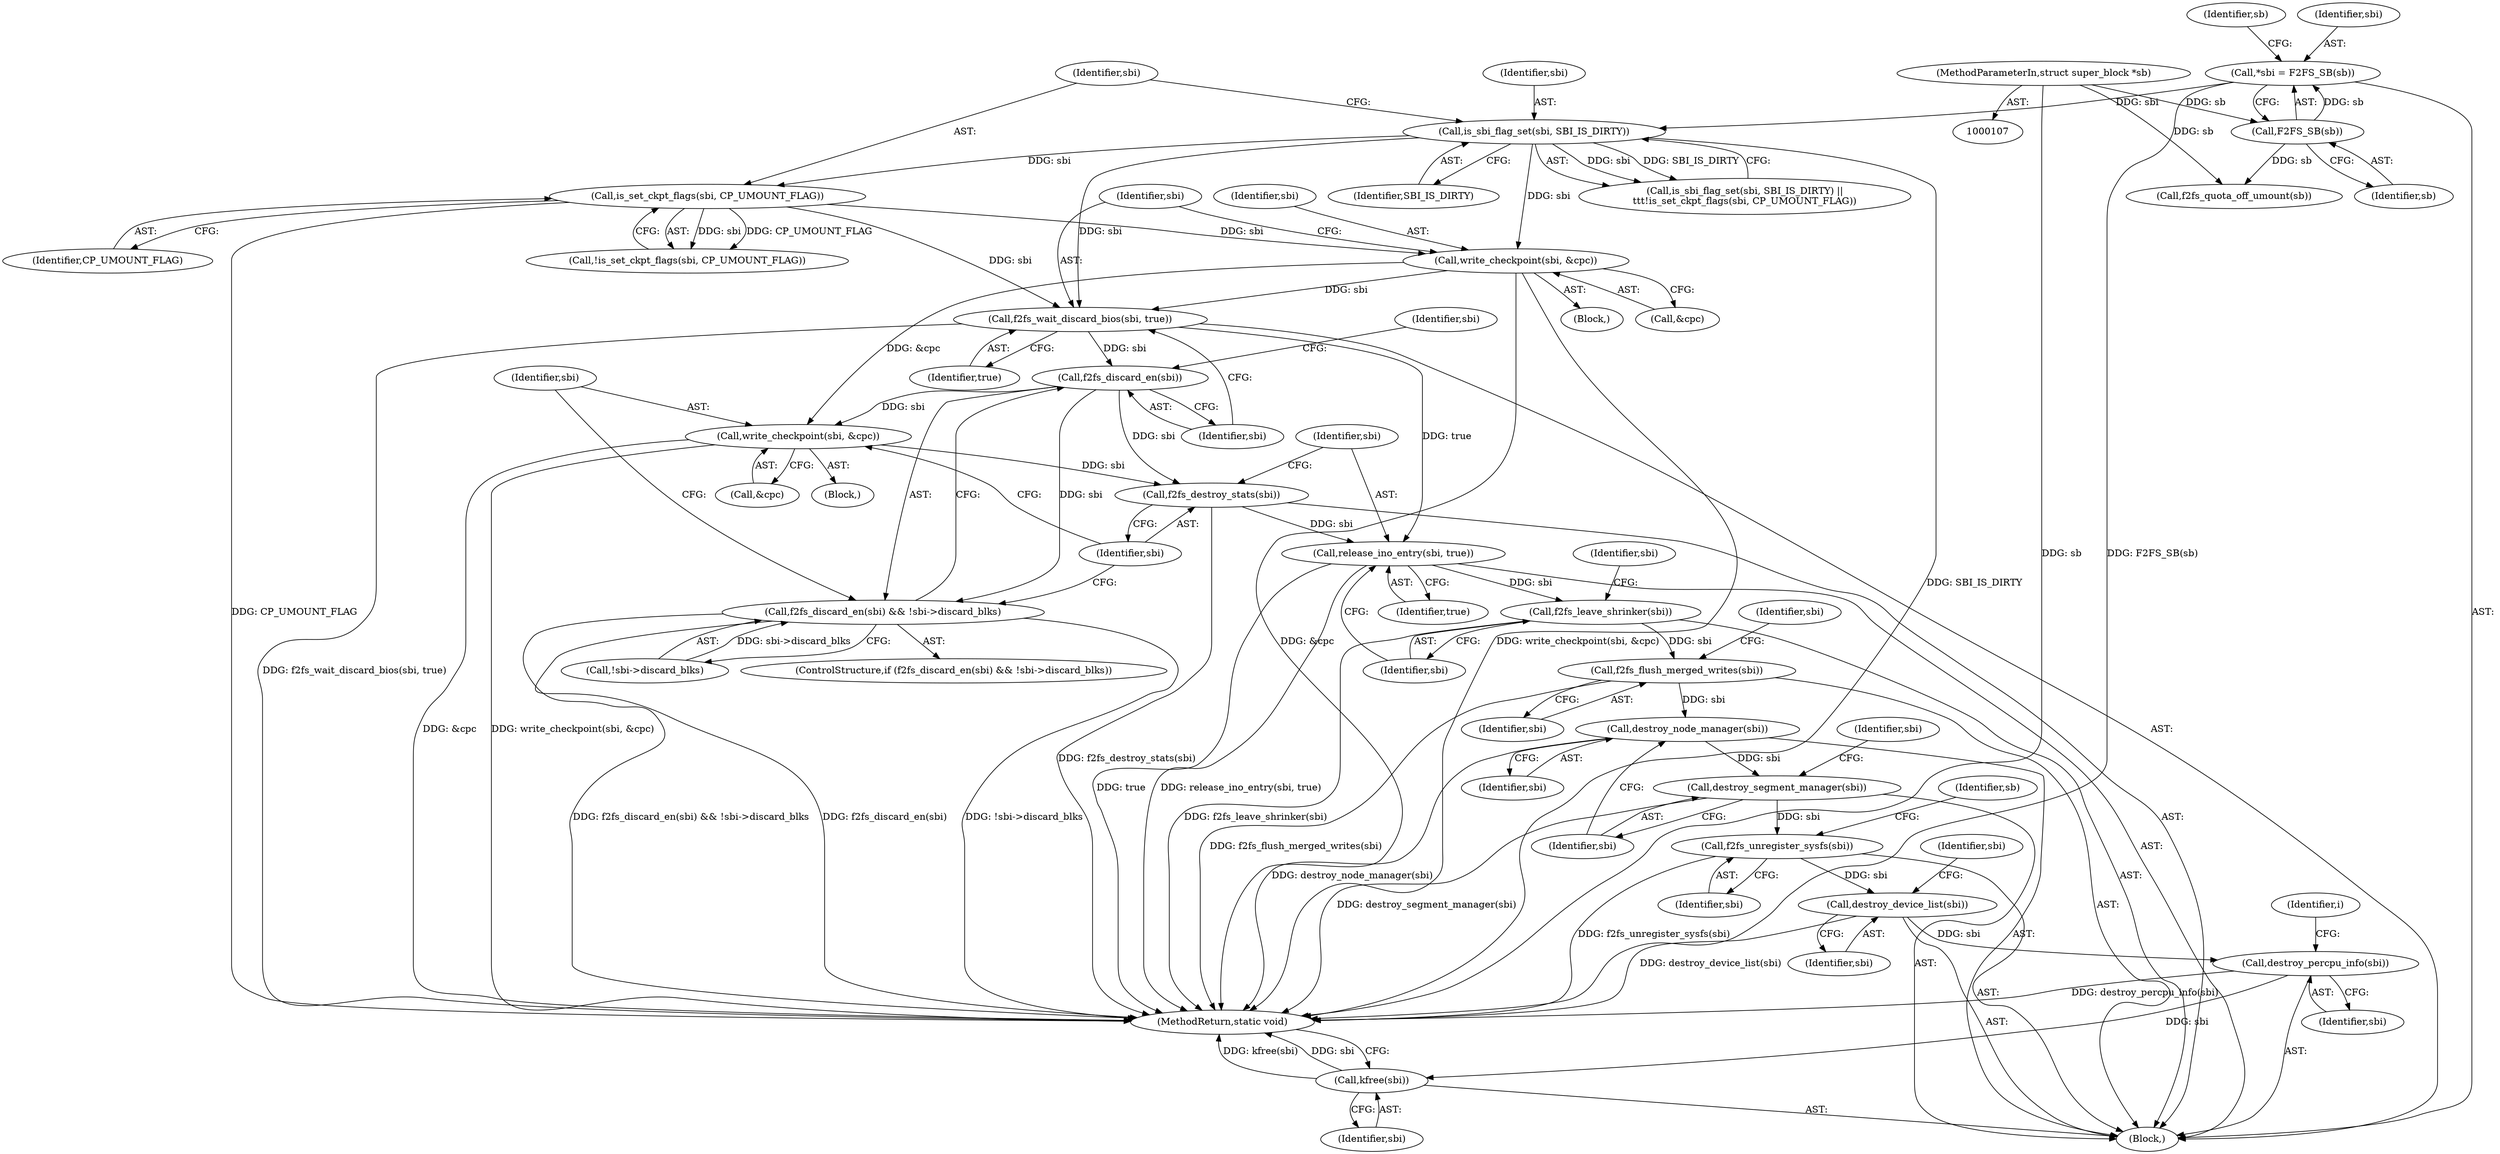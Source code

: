 digraph "0_linux_638164a2718f337ea224b747cf5977ef143166a4_1@API" {
"1000134" [label="(Call,write_checkpoint(sbi, &cpc))"];
"1000129" [label="(Call,is_set_ckpt_flags(sbi, CP_UMOUNT_FLAG))"];
"1000125" [label="(Call,is_sbi_flag_set(sbi, SBI_IS_DIRTY))"];
"1000111" [label="(Call,*sbi = F2FS_SB(sb))"];
"1000113" [label="(Call,F2FS_SB(sb))"];
"1000108" [label="(MethodParameterIn,struct super_block *sb)"];
"1000138" [label="(Call,f2fs_wait_discard_bios(sbi, true))"];
"1000143" [label="(Call,f2fs_discard_en(sbi))"];
"1000142" [label="(Call,f2fs_discard_en(sbi) && !sbi->discard_blks)"];
"1000151" [label="(Call,write_checkpoint(sbi, &cpc))"];
"1000155" [label="(Call,f2fs_destroy_stats(sbi))"];
"1000157" [label="(Call,release_ino_entry(sbi, true))"];
"1000160" [label="(Call,f2fs_leave_shrinker(sbi))"];
"1000167" [label="(Call,f2fs_flush_merged_writes(sbi))"];
"1000177" [label="(Call,destroy_node_manager(sbi))"];
"1000179" [label="(Call,destroy_segment_manager(sbi))"];
"1000185" [label="(Call,f2fs_unregister_sysfs(sbi))"];
"1000204" [label="(Call,destroy_device_list(sbi))"];
"1000225" [label="(Call,destroy_percpu_info(sbi))"];
"1000242" [label="(Call,kfree(sbi))"];
"1000126" [label="(Identifier,sbi)"];
"1000204" [label="(Call,destroy_device_list(sbi))"];
"1000167" [label="(Call,f2fs_flush_merged_writes(sbi))"];
"1000125" [label="(Call,is_sbi_flag_set(sbi, SBI_IS_DIRTY))"];
"1000178" [label="(Identifier,sbi)"];
"1000134" [label="(Call,write_checkpoint(sbi, &cpc))"];
"1000145" [label="(Call,!sbi->discard_blks)"];
"1000114" [label="(Identifier,sb)"];
"1000155" [label="(Call,f2fs_destroy_stats(sbi))"];
"1000127" [label="(Identifier,SBI_IS_DIRTY)"];
"1000229" [label="(Identifier,i)"];
"1000186" [label="(Identifier,sbi)"];
"1000108" [label="(MethodParameterIn,struct super_block *sb)"];
"1000117" [label="(Identifier,sb)"];
"1000132" [label="(Block,)"];
"1000161" [label="(Identifier,sbi)"];
"1000183" [label="(Identifier,sbi)"];
"1000189" [label="(Identifier,sb)"];
"1000225" [label="(Call,destroy_percpu_info(sbi))"];
"1000159" [label="(Identifier,true)"];
"1000113" [label="(Call,F2FS_SB(sb))"];
"1000185" [label="(Call,f2fs_unregister_sysfs(sbi))"];
"1000135" [label="(Identifier,sbi)"];
"1000139" [label="(Identifier,sbi)"];
"1000131" [label="(Identifier,CP_UMOUNT_FLAG)"];
"1000149" [label="(Block,)"];
"1000168" [label="(Identifier,sbi)"];
"1000208" [label="(Identifier,sbi)"];
"1000130" [label="(Identifier,sbi)"];
"1000136" [label="(Call,&cpc)"];
"1000142" [label="(Call,f2fs_discard_en(sbi) && !sbi->discard_blks)"];
"1000226" [label="(Identifier,sbi)"];
"1000205" [label="(Identifier,sbi)"];
"1000152" [label="(Identifier,sbi)"];
"1000151" [label="(Call,write_checkpoint(sbi, &cpc))"];
"1000160" [label="(Call,f2fs_leave_shrinker(sbi))"];
"1000179" [label="(Call,destroy_segment_manager(sbi))"];
"1000124" [label="(Call,is_sbi_flag_set(sbi, SBI_IS_DIRTY) ||\n\t\t\t!is_set_ckpt_flags(sbi, CP_UMOUNT_FLAG))"];
"1000144" [label="(Identifier,sbi)"];
"1000242" [label="(Call,kfree(sbi))"];
"1000143" [label="(Call,f2fs_discard_en(sbi))"];
"1000243" [label="(Identifier,sbi)"];
"1000244" [label="(MethodReturn,static void)"];
"1000147" [label="(Identifier,sbi)"];
"1000177" [label="(Call,destroy_node_manager(sbi))"];
"1000180" [label="(Identifier,sbi)"];
"1000156" [label="(Identifier,sbi)"];
"1000111" [label="(Call,*sbi = F2FS_SB(sb))"];
"1000116" [label="(Call,f2fs_quota_off_umount(sb))"];
"1000109" [label="(Block,)"];
"1000138" [label="(Call,f2fs_wait_discard_bios(sbi, true))"];
"1000165" [label="(Identifier,sbi)"];
"1000158" [label="(Identifier,sbi)"];
"1000171" [label="(Identifier,sbi)"];
"1000129" [label="(Call,is_set_ckpt_flags(sbi, CP_UMOUNT_FLAG))"];
"1000141" [label="(ControlStructure,if (f2fs_discard_en(sbi) && !sbi->discard_blks))"];
"1000112" [label="(Identifier,sbi)"];
"1000140" [label="(Identifier,true)"];
"1000157" [label="(Call,release_ino_entry(sbi, true))"];
"1000128" [label="(Call,!is_set_ckpt_flags(sbi, CP_UMOUNT_FLAG))"];
"1000153" [label="(Call,&cpc)"];
"1000134" -> "1000132"  [label="AST: "];
"1000134" -> "1000136"  [label="CFG: "];
"1000135" -> "1000134"  [label="AST: "];
"1000136" -> "1000134"  [label="AST: "];
"1000139" -> "1000134"  [label="CFG: "];
"1000134" -> "1000244"  [label="DDG: write_checkpoint(sbi, &cpc)"];
"1000134" -> "1000244"  [label="DDG: &cpc"];
"1000129" -> "1000134"  [label="DDG: sbi"];
"1000125" -> "1000134"  [label="DDG: sbi"];
"1000134" -> "1000138"  [label="DDG: sbi"];
"1000134" -> "1000151"  [label="DDG: &cpc"];
"1000129" -> "1000128"  [label="AST: "];
"1000129" -> "1000131"  [label="CFG: "];
"1000130" -> "1000129"  [label="AST: "];
"1000131" -> "1000129"  [label="AST: "];
"1000128" -> "1000129"  [label="CFG: "];
"1000129" -> "1000244"  [label="DDG: CP_UMOUNT_FLAG"];
"1000129" -> "1000128"  [label="DDG: sbi"];
"1000129" -> "1000128"  [label="DDG: CP_UMOUNT_FLAG"];
"1000125" -> "1000129"  [label="DDG: sbi"];
"1000129" -> "1000138"  [label="DDG: sbi"];
"1000125" -> "1000124"  [label="AST: "];
"1000125" -> "1000127"  [label="CFG: "];
"1000126" -> "1000125"  [label="AST: "];
"1000127" -> "1000125"  [label="AST: "];
"1000130" -> "1000125"  [label="CFG: "];
"1000124" -> "1000125"  [label="CFG: "];
"1000125" -> "1000244"  [label="DDG: SBI_IS_DIRTY"];
"1000125" -> "1000124"  [label="DDG: sbi"];
"1000125" -> "1000124"  [label="DDG: SBI_IS_DIRTY"];
"1000111" -> "1000125"  [label="DDG: sbi"];
"1000125" -> "1000138"  [label="DDG: sbi"];
"1000111" -> "1000109"  [label="AST: "];
"1000111" -> "1000113"  [label="CFG: "];
"1000112" -> "1000111"  [label="AST: "];
"1000113" -> "1000111"  [label="AST: "];
"1000117" -> "1000111"  [label="CFG: "];
"1000111" -> "1000244"  [label="DDG: F2FS_SB(sb)"];
"1000113" -> "1000111"  [label="DDG: sb"];
"1000113" -> "1000114"  [label="CFG: "];
"1000114" -> "1000113"  [label="AST: "];
"1000108" -> "1000113"  [label="DDG: sb"];
"1000113" -> "1000116"  [label="DDG: sb"];
"1000108" -> "1000107"  [label="AST: "];
"1000108" -> "1000244"  [label="DDG: sb"];
"1000108" -> "1000116"  [label="DDG: sb"];
"1000138" -> "1000109"  [label="AST: "];
"1000138" -> "1000140"  [label="CFG: "];
"1000139" -> "1000138"  [label="AST: "];
"1000140" -> "1000138"  [label="AST: "];
"1000144" -> "1000138"  [label="CFG: "];
"1000138" -> "1000244"  [label="DDG: f2fs_wait_discard_bios(sbi, true)"];
"1000138" -> "1000143"  [label="DDG: sbi"];
"1000138" -> "1000157"  [label="DDG: true"];
"1000143" -> "1000142"  [label="AST: "];
"1000143" -> "1000144"  [label="CFG: "];
"1000144" -> "1000143"  [label="AST: "];
"1000147" -> "1000143"  [label="CFG: "];
"1000142" -> "1000143"  [label="CFG: "];
"1000143" -> "1000142"  [label="DDG: sbi"];
"1000143" -> "1000151"  [label="DDG: sbi"];
"1000143" -> "1000155"  [label="DDG: sbi"];
"1000142" -> "1000141"  [label="AST: "];
"1000142" -> "1000145"  [label="CFG: "];
"1000145" -> "1000142"  [label="AST: "];
"1000152" -> "1000142"  [label="CFG: "];
"1000156" -> "1000142"  [label="CFG: "];
"1000142" -> "1000244"  [label="DDG: f2fs_discard_en(sbi) && !sbi->discard_blks"];
"1000142" -> "1000244"  [label="DDG: f2fs_discard_en(sbi)"];
"1000142" -> "1000244"  [label="DDG: !sbi->discard_blks"];
"1000145" -> "1000142"  [label="DDG: sbi->discard_blks"];
"1000151" -> "1000149"  [label="AST: "];
"1000151" -> "1000153"  [label="CFG: "];
"1000152" -> "1000151"  [label="AST: "];
"1000153" -> "1000151"  [label="AST: "];
"1000156" -> "1000151"  [label="CFG: "];
"1000151" -> "1000244"  [label="DDG: write_checkpoint(sbi, &cpc)"];
"1000151" -> "1000244"  [label="DDG: &cpc"];
"1000151" -> "1000155"  [label="DDG: sbi"];
"1000155" -> "1000109"  [label="AST: "];
"1000155" -> "1000156"  [label="CFG: "];
"1000156" -> "1000155"  [label="AST: "];
"1000158" -> "1000155"  [label="CFG: "];
"1000155" -> "1000244"  [label="DDG: f2fs_destroy_stats(sbi)"];
"1000155" -> "1000157"  [label="DDG: sbi"];
"1000157" -> "1000109"  [label="AST: "];
"1000157" -> "1000159"  [label="CFG: "];
"1000158" -> "1000157"  [label="AST: "];
"1000159" -> "1000157"  [label="AST: "];
"1000161" -> "1000157"  [label="CFG: "];
"1000157" -> "1000244"  [label="DDG: true"];
"1000157" -> "1000244"  [label="DDG: release_ino_entry(sbi, true)"];
"1000157" -> "1000160"  [label="DDG: sbi"];
"1000160" -> "1000109"  [label="AST: "];
"1000160" -> "1000161"  [label="CFG: "];
"1000161" -> "1000160"  [label="AST: "];
"1000165" -> "1000160"  [label="CFG: "];
"1000160" -> "1000244"  [label="DDG: f2fs_leave_shrinker(sbi)"];
"1000160" -> "1000167"  [label="DDG: sbi"];
"1000167" -> "1000109"  [label="AST: "];
"1000167" -> "1000168"  [label="CFG: "];
"1000168" -> "1000167"  [label="AST: "];
"1000171" -> "1000167"  [label="CFG: "];
"1000167" -> "1000244"  [label="DDG: f2fs_flush_merged_writes(sbi)"];
"1000167" -> "1000177"  [label="DDG: sbi"];
"1000177" -> "1000109"  [label="AST: "];
"1000177" -> "1000178"  [label="CFG: "];
"1000178" -> "1000177"  [label="AST: "];
"1000180" -> "1000177"  [label="CFG: "];
"1000177" -> "1000244"  [label="DDG: destroy_node_manager(sbi)"];
"1000177" -> "1000179"  [label="DDG: sbi"];
"1000179" -> "1000109"  [label="AST: "];
"1000179" -> "1000180"  [label="CFG: "];
"1000180" -> "1000179"  [label="AST: "];
"1000183" -> "1000179"  [label="CFG: "];
"1000179" -> "1000244"  [label="DDG: destroy_segment_manager(sbi)"];
"1000179" -> "1000185"  [label="DDG: sbi"];
"1000185" -> "1000109"  [label="AST: "];
"1000185" -> "1000186"  [label="CFG: "];
"1000186" -> "1000185"  [label="AST: "];
"1000189" -> "1000185"  [label="CFG: "];
"1000185" -> "1000244"  [label="DDG: f2fs_unregister_sysfs(sbi)"];
"1000185" -> "1000204"  [label="DDG: sbi"];
"1000204" -> "1000109"  [label="AST: "];
"1000204" -> "1000205"  [label="CFG: "];
"1000205" -> "1000204"  [label="AST: "];
"1000208" -> "1000204"  [label="CFG: "];
"1000204" -> "1000244"  [label="DDG: destroy_device_list(sbi)"];
"1000204" -> "1000225"  [label="DDG: sbi"];
"1000225" -> "1000109"  [label="AST: "];
"1000225" -> "1000226"  [label="CFG: "];
"1000226" -> "1000225"  [label="AST: "];
"1000229" -> "1000225"  [label="CFG: "];
"1000225" -> "1000244"  [label="DDG: destroy_percpu_info(sbi)"];
"1000225" -> "1000242"  [label="DDG: sbi"];
"1000242" -> "1000109"  [label="AST: "];
"1000242" -> "1000243"  [label="CFG: "];
"1000243" -> "1000242"  [label="AST: "];
"1000244" -> "1000242"  [label="CFG: "];
"1000242" -> "1000244"  [label="DDG: kfree(sbi)"];
"1000242" -> "1000244"  [label="DDG: sbi"];
}
